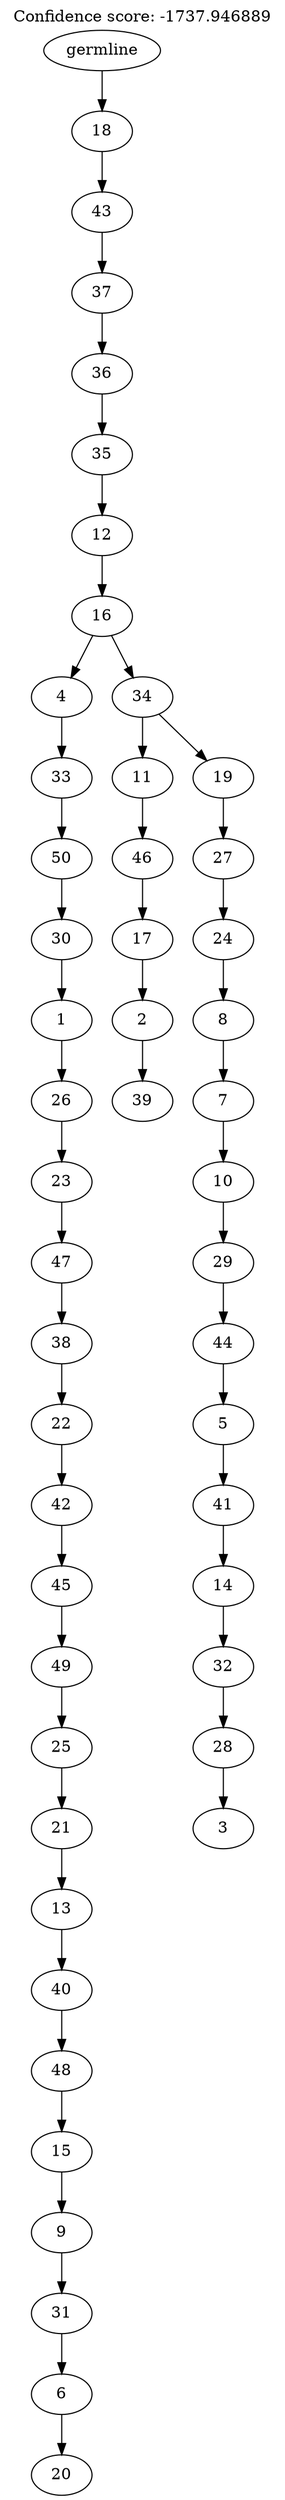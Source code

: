 digraph g {
	"49" -> "50";
	"50" [label="20"];
	"48" -> "49";
	"49" [label="6"];
	"47" -> "48";
	"48" [label="31"];
	"46" -> "47";
	"47" [label="9"];
	"45" -> "46";
	"46" [label="15"];
	"44" -> "45";
	"45" [label="48"];
	"43" -> "44";
	"44" [label="40"];
	"42" -> "43";
	"43" [label="13"];
	"41" -> "42";
	"42" [label="21"];
	"40" -> "41";
	"41" [label="25"];
	"39" -> "40";
	"40" [label="49"];
	"38" -> "39";
	"39" [label="45"];
	"37" -> "38";
	"38" [label="42"];
	"36" -> "37";
	"37" [label="22"];
	"35" -> "36";
	"36" [label="38"];
	"34" -> "35";
	"35" [label="47"];
	"33" -> "34";
	"34" [label="23"];
	"32" -> "33";
	"33" [label="26"];
	"31" -> "32";
	"32" [label="1"];
	"30" -> "31";
	"31" [label="30"];
	"29" -> "30";
	"30" [label="50"];
	"28" -> "29";
	"29" [label="33"];
	"26" -> "27";
	"27" [label="39"];
	"25" -> "26";
	"26" [label="2"];
	"24" -> "25";
	"25" [label="17"];
	"23" -> "24";
	"24" [label="46"];
	"21" -> "22";
	"22" [label="3"];
	"20" -> "21";
	"21" [label="28"];
	"19" -> "20";
	"20" [label="32"];
	"18" -> "19";
	"19" [label="14"];
	"17" -> "18";
	"18" [label="41"];
	"16" -> "17";
	"17" [label="5"];
	"15" -> "16";
	"16" [label="44"];
	"14" -> "15";
	"15" [label="29"];
	"13" -> "14";
	"14" [label="10"];
	"12" -> "13";
	"13" [label="7"];
	"11" -> "12";
	"12" [label="8"];
	"10" -> "11";
	"11" [label="24"];
	"9" -> "10";
	"10" [label="27"];
	"8" -> "9";
	"9" [label="19"];
	"8" -> "23";
	"23" [label="11"];
	"7" -> "8";
	"8" [label="34"];
	"7" -> "28";
	"28" [label="4"];
	"6" -> "7";
	"7" [label="16"];
	"5" -> "6";
	"6" [label="12"];
	"4" -> "5";
	"5" [label="35"];
	"3" -> "4";
	"4" [label="36"];
	"2" -> "3";
	"3" [label="37"];
	"1" -> "2";
	"2" [label="43"];
	"0" -> "1";
	"1" [label="18"];
	"0" [label="germline"];
	labelloc="t";
	label="Confidence score: -1737.946889";
}
